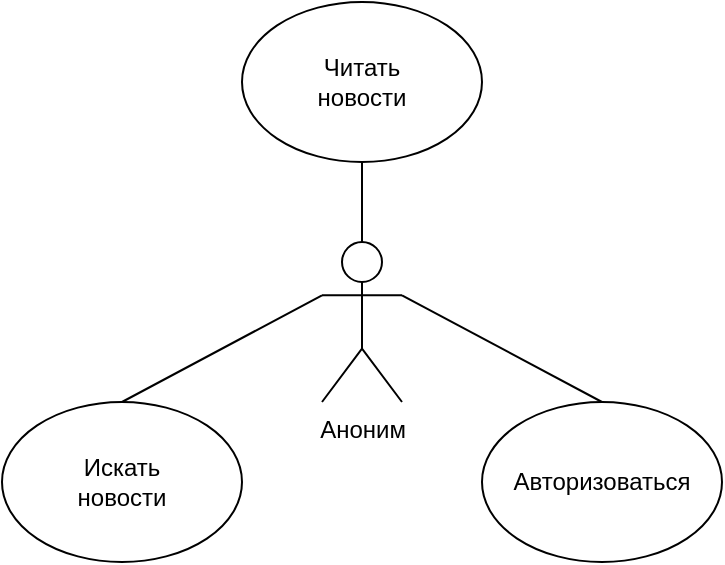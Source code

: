 <mxfile version="20.3.0" type="github">
  <diagram id="75vvSjuyPExEmgrXF6YK" name="Страница 1">
    <mxGraphModel dx="3076" dy="794" grid="1" gridSize="10" guides="1" tooltips="1" connect="1" arrows="1" fold="1" page="1" pageScale="1" pageWidth="827" pageHeight="1169" math="0" shadow="0">
      <root>
        <mxCell id="0" />
        <mxCell id="1" parent="0" />
        <mxCell id="i-rLEYxNE8JiVRypy1al-12" value="" style="ellipse;whiteSpace=wrap;html=1;" vertex="1" parent="1">
          <mxGeometry x="-1160" y="120" width="120" height="80" as="geometry" />
        </mxCell>
        <mxCell id="i-rLEYxNE8JiVRypy1al-13" value="Читать новости" style="text;html=1;strokeColor=none;fillColor=none;align=center;verticalAlign=middle;whiteSpace=wrap;rounded=0;" vertex="1" parent="1">
          <mxGeometry x="-1130" y="145" width="60" height="30" as="geometry" />
        </mxCell>
        <mxCell id="i-rLEYxNE8JiVRypy1al-14" value="Аноним" style="shape=umlActor;verticalLabelPosition=bottom;verticalAlign=top;html=1;outlineConnect=0;" vertex="1" parent="1">
          <mxGeometry x="-1120" y="240" width="40" height="80" as="geometry" />
        </mxCell>
        <mxCell id="i-rLEYxNE8JiVRypy1al-17" value="" style="ellipse;whiteSpace=wrap;html=1;" vertex="1" parent="1">
          <mxGeometry x="-1280" y="320" width="120" height="80" as="geometry" />
        </mxCell>
        <mxCell id="i-rLEYxNE8JiVRypy1al-18" value="Искать новости" style="text;html=1;strokeColor=none;fillColor=none;align=center;verticalAlign=middle;whiteSpace=wrap;rounded=0;" vertex="1" parent="1">
          <mxGeometry x="-1250" y="345" width="60" height="30" as="geometry" />
        </mxCell>
        <mxCell id="i-rLEYxNE8JiVRypy1al-19" value="" style="ellipse;whiteSpace=wrap;html=1;" vertex="1" parent="1">
          <mxGeometry x="-1040" y="320" width="120" height="80" as="geometry" />
        </mxCell>
        <mxCell id="i-rLEYxNE8JiVRypy1al-20" value="Авторизоваться" style="text;html=1;strokeColor=none;fillColor=none;align=center;verticalAlign=middle;whiteSpace=wrap;rounded=0;" vertex="1" parent="1">
          <mxGeometry x="-1010" y="345" width="60" height="30" as="geometry" />
        </mxCell>
        <mxCell id="i-rLEYxNE8JiVRypy1al-22" value="" style="endArrow=none;html=1;rounded=0;exitX=1;exitY=0.333;exitDx=0;exitDy=0;exitPerimeter=0;entryX=0.5;entryY=0;entryDx=0;entryDy=0;" edge="1" parent="1" source="i-rLEYxNE8JiVRypy1al-14" target="i-rLEYxNE8JiVRypy1al-19">
          <mxGeometry width="50" height="50" relative="1" as="geometry">
            <mxPoint x="-730" y="320" as="sourcePoint" />
            <mxPoint x="-680" y="270" as="targetPoint" />
          </mxGeometry>
        </mxCell>
        <mxCell id="i-rLEYxNE8JiVRypy1al-23" value="" style="endArrow=none;html=1;rounded=0;exitX=0;exitY=0.333;exitDx=0;exitDy=0;exitPerimeter=0;entryX=0.5;entryY=0;entryDx=0;entryDy=0;" edge="1" parent="1" source="i-rLEYxNE8JiVRypy1al-14" target="i-rLEYxNE8JiVRypy1al-17">
          <mxGeometry width="50" height="50" relative="1" as="geometry">
            <mxPoint x="-730" y="320" as="sourcePoint" />
            <mxPoint x="-680" y="270" as="targetPoint" />
          </mxGeometry>
        </mxCell>
        <mxCell id="i-rLEYxNE8JiVRypy1al-24" value="" style="endArrow=none;html=1;rounded=0;exitX=0.5;exitY=0;exitDx=0;exitDy=0;exitPerimeter=0;entryX=0.5;entryY=1;entryDx=0;entryDy=0;" edge="1" parent="1" source="i-rLEYxNE8JiVRypy1al-14" target="i-rLEYxNE8JiVRypy1al-12">
          <mxGeometry width="50" height="50" relative="1" as="geometry">
            <mxPoint x="-730" y="320" as="sourcePoint" />
            <mxPoint x="-680" y="270" as="targetPoint" />
          </mxGeometry>
        </mxCell>
      </root>
    </mxGraphModel>
  </diagram>
</mxfile>
